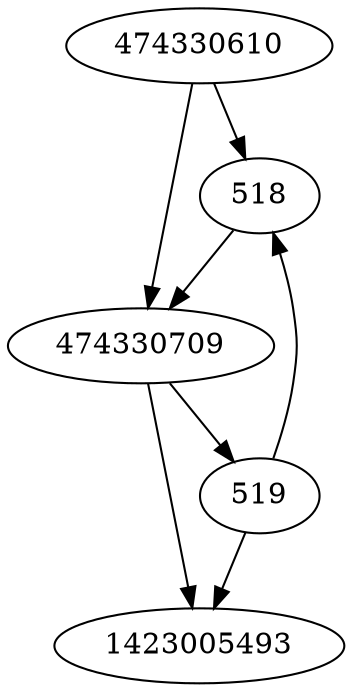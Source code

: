 strict digraph  {
518;
519;
474330610;
474330709;
1423005493;
518 -> 474330709;
519 -> 1423005493;
519 -> 518;
474330610 -> 474330709;
474330610 -> 518;
474330709 -> 519;
474330709 -> 1423005493;
}
